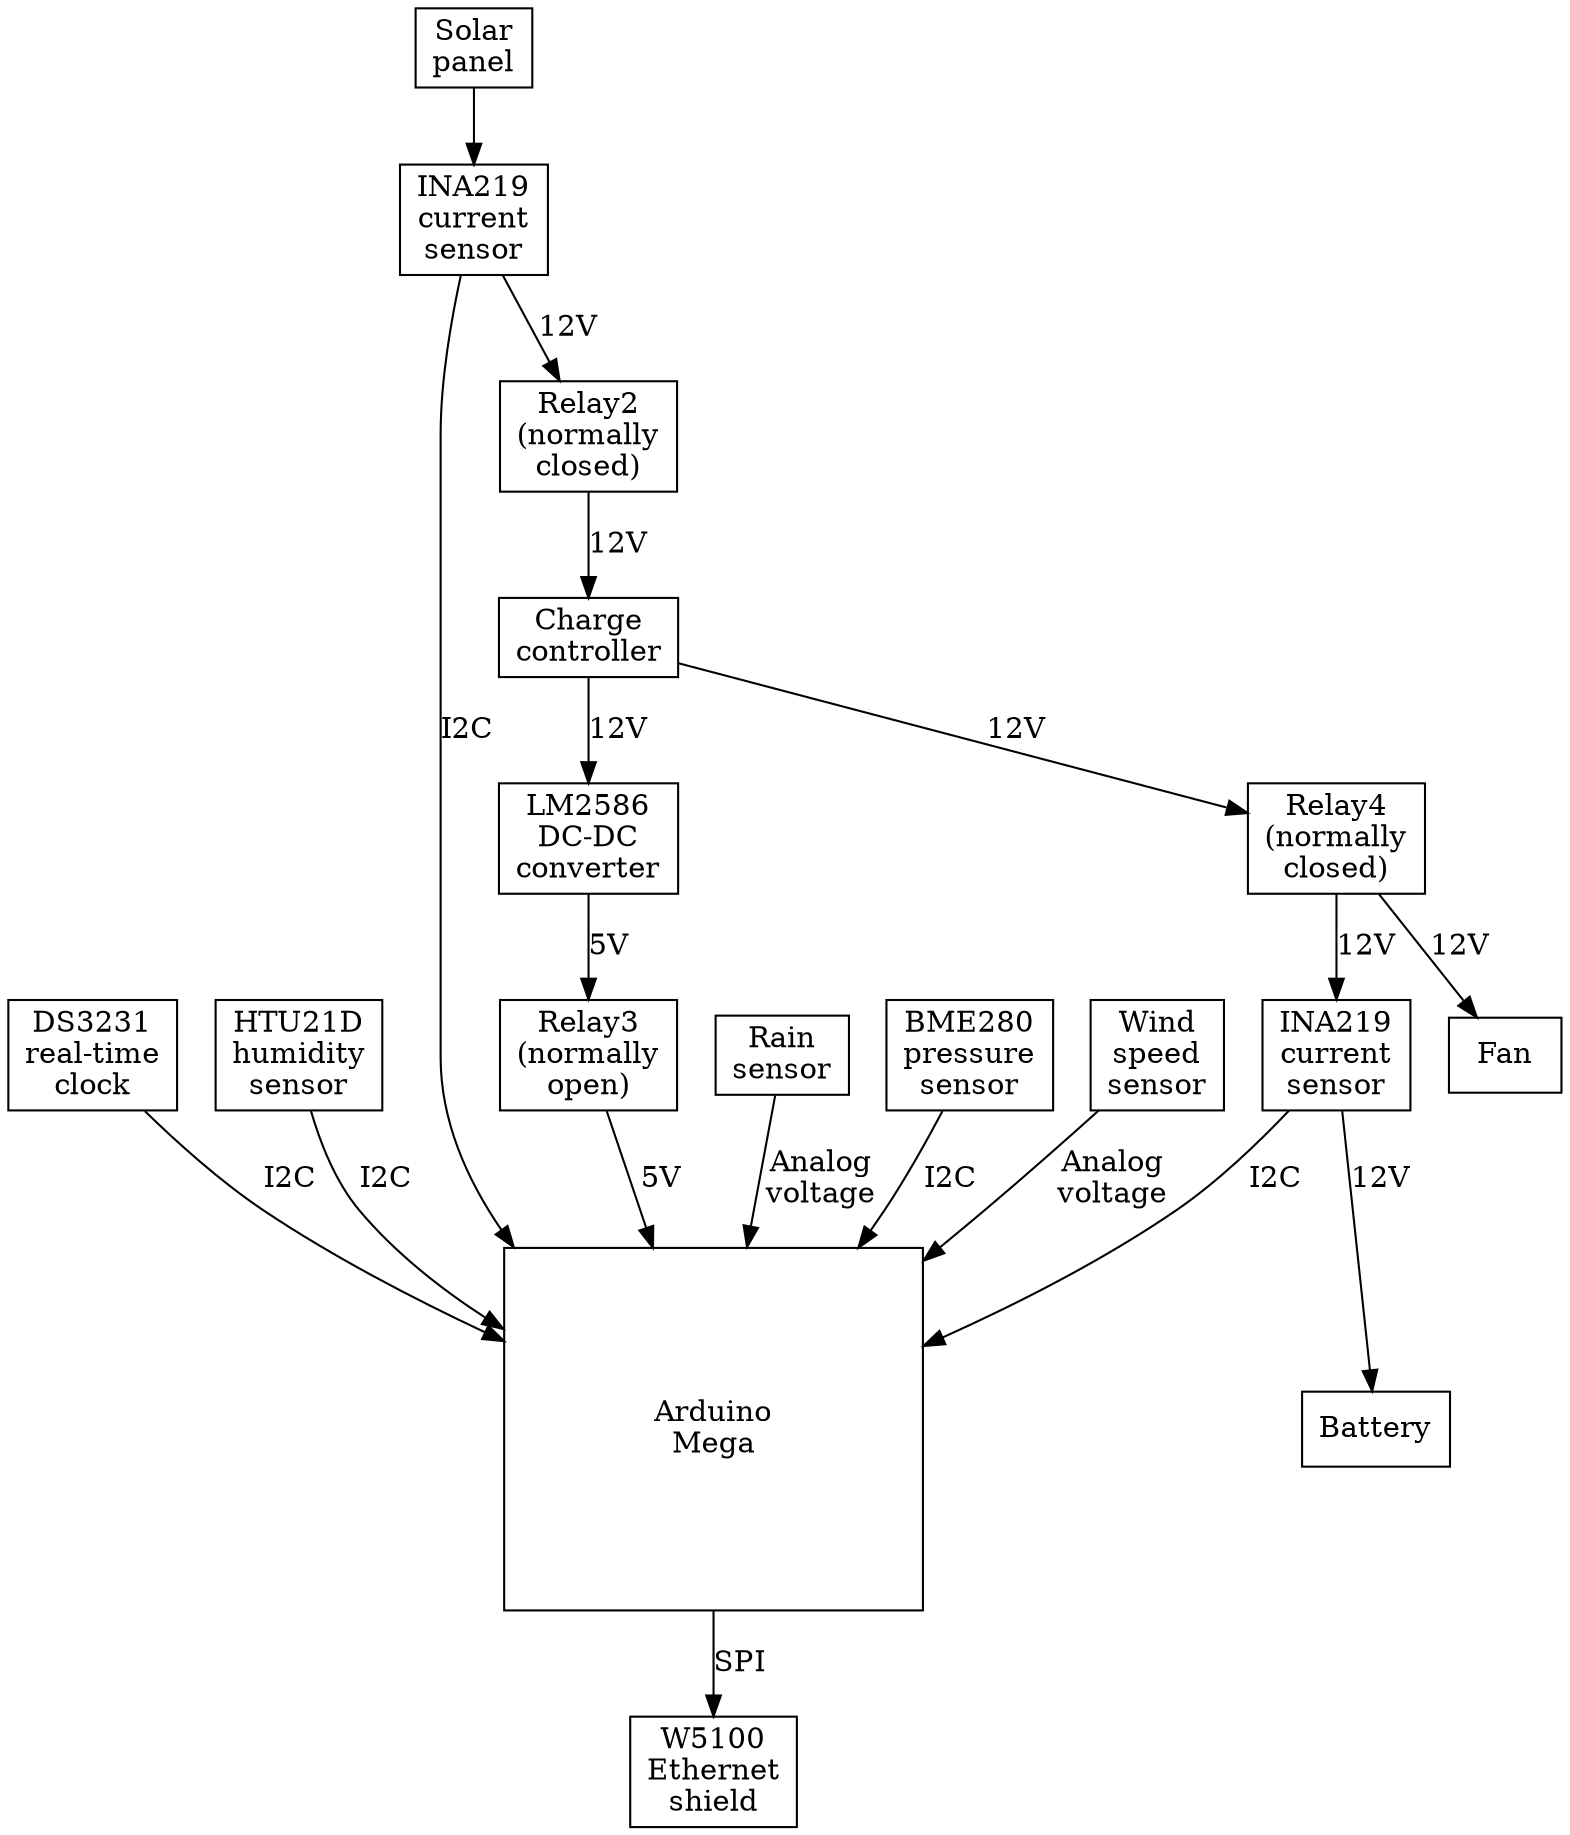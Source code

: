 // To generate the visualization, visit http://www.webgraphviz.com/
// Paste all of the text below into the text box and click Generate Graph!

digraph G {
  node [shape=box];

  Arduino [label="Arduino\nMega",margin=1];
  BME280 [label="BME280\npressure\nsensor"];
  ChargeController [label="Charge\ncontroller"];
  DS3231 [label="DS3231\nreal-time\nclock"];
  HTU21D [label="HTU21D\nhumidity\nsensor"];
  INA219_1 [label="INA219\ncurrent\nsensor"];
  INA219_2 [label="INA219\ncurrent\nsensor"];
  LM2596 [label="LM2586\nDC-DC\nconverter"];
  Rain [label="Rain\nsensor"];
  Relay2 [label="Relay2\n(normally\nclosed)"];
  Relay3 [label="Relay3\n(normally\nopen)"];
  Relay4 [label="Relay4\n(normally\nclosed)"];
  SolarPanel [label="Solar\npanel"];
  W5100 [label="W5100\nEthernet\nshield"];
  Windspeed [label="Wind\nspeed\nsensor"];

  Arduino -> W5100 [label="SPI"];
  BME280 -> Arduino [label="I2C"];
  ChargeController -> LM2596 [label="12V"];
  ChargeController -> Relay4 [label="12V"];
  DS3231 -> Arduino [label="I2C"];
  HTU21D -> Arduino [label="I2C"];
  INA219_1 -> Arduino [label="I2C"];
  INA219_1 -> Relay2 [label="12V"];
  INA219_2 -> Arduino [label="I2C"];
  INA219_2 -> Battery [label="12V"];
  LM2596 -> Relay3 [label="5V"];
  Rain -> Arduino [label="Analog\nvoltage"];
  Relay2 -> ChargeController [label="12V"];
  Relay3 -> Arduino [label="5V"];
  Relay4 -> Fan [label="12V"];
  Relay4 -> INA219_2 [label="12V"];
  SolarPanel -> INA219_1;
  Windspeed -> Arduino [label="Analog\nvoltage"];
}
